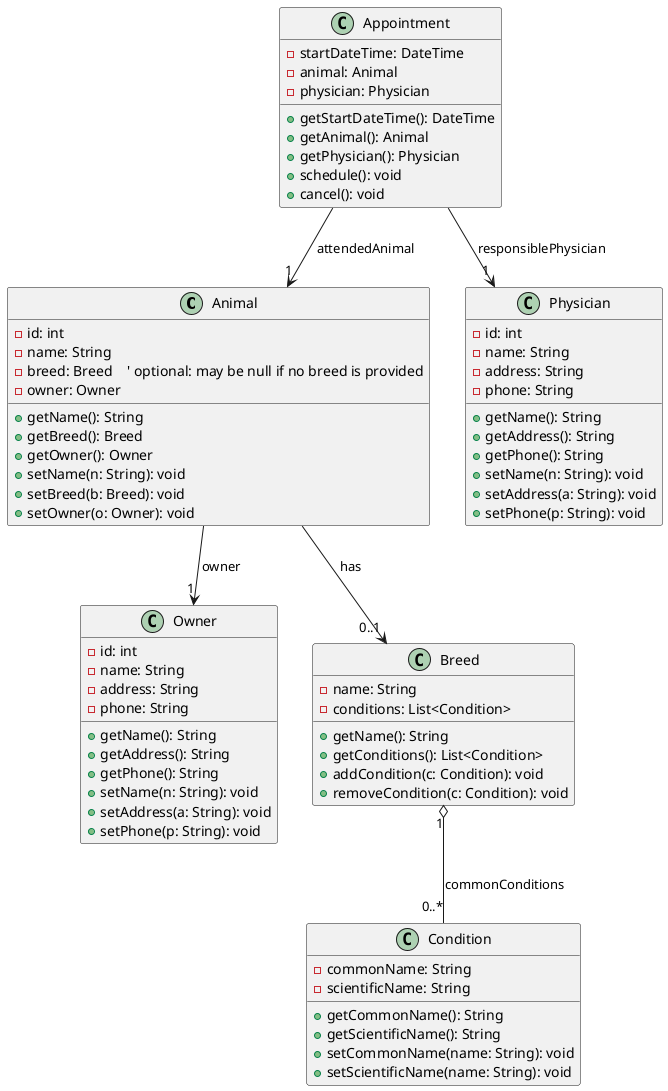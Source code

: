 @startuml

' Define classes

class Animal {
  - id: int
  - name: String
  - breed: Breed    ' optional: may be null if no breed is provided
  - owner: Owner
  + getName(): String
  + getBreed(): Breed
  + getOwner(): Owner
  + setName(n: String): void
  + setBreed(b: Breed): void
  + setOwner(o: Owner): void
}

class Owner {
  - id: int
  - name: String
  - address: String
  - phone: String
  + getName(): String
  + getAddress(): String
  + getPhone(): String
  + setName(n: String): void
  + setAddress(a: String): void
  + setPhone(p: String): void
}

class Physician {
  - id: int
  - name: String
  - address: String
  - phone: String
  + getName(): String
  + getAddress(): String
  + getPhone(): String
  + setName(n: String): void
  + setAddress(a: String): void
  + setPhone(p: String): void
}

class Appointment {
  - startDateTime: DateTime
  - animal: Animal
  - physician: Physician
  + getStartDateTime(): DateTime
  + getAnimal(): Animal
  + getPhysician(): Physician
  + schedule(): void
  + cancel(): void
}

class Condition {
  - commonName: String
  - scientificName: String
  + getCommonName(): String
  + getScientificName(): String
  + setCommonName(name: String): void
  + setScientificName(name: String): void
}

class Breed {
  - name: String
  - conditions: List<Condition>
  + getName(): String
  + getConditions(): List<Condition>
  + addCondition(c: Condition): void
  + removeCondition(c: Condition): void
}

' Define relationships and associations

' An Animal is owned by an Owner (composition: an animal cannot exist without an owner)
Animal --> "1" Owner : owner

' Animal optionally has a Breed (aggregation: breed info is not strictly part of the animal)
Animal --> "0..1" Breed : has

' A Breed has many Conditions (aggregation)
Breed "1" o-- "0..*" Condition : commonConditions

' An Appointment is for exactly one Animal
Appointment --> "1" Animal : attendedAnimal

' An Appointment is handled by exactly one Physician
Appointment --> "1" Physician : responsiblePhysician

@enduml